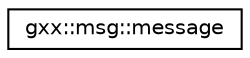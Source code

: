 digraph "Graphical Class Hierarchy"
{
  edge [fontname="Helvetica",fontsize="10",labelfontname="Helvetica",labelfontsize="10"];
  node [fontname="Helvetica",fontsize="10",shape=record];
  rankdir="LR";
  Node1 [label="gxx::msg::message",height=0.2,width=0.4,color="black", fillcolor="white", style="filled",URL="$structgxx_1_1msg_1_1message.html"];
}
